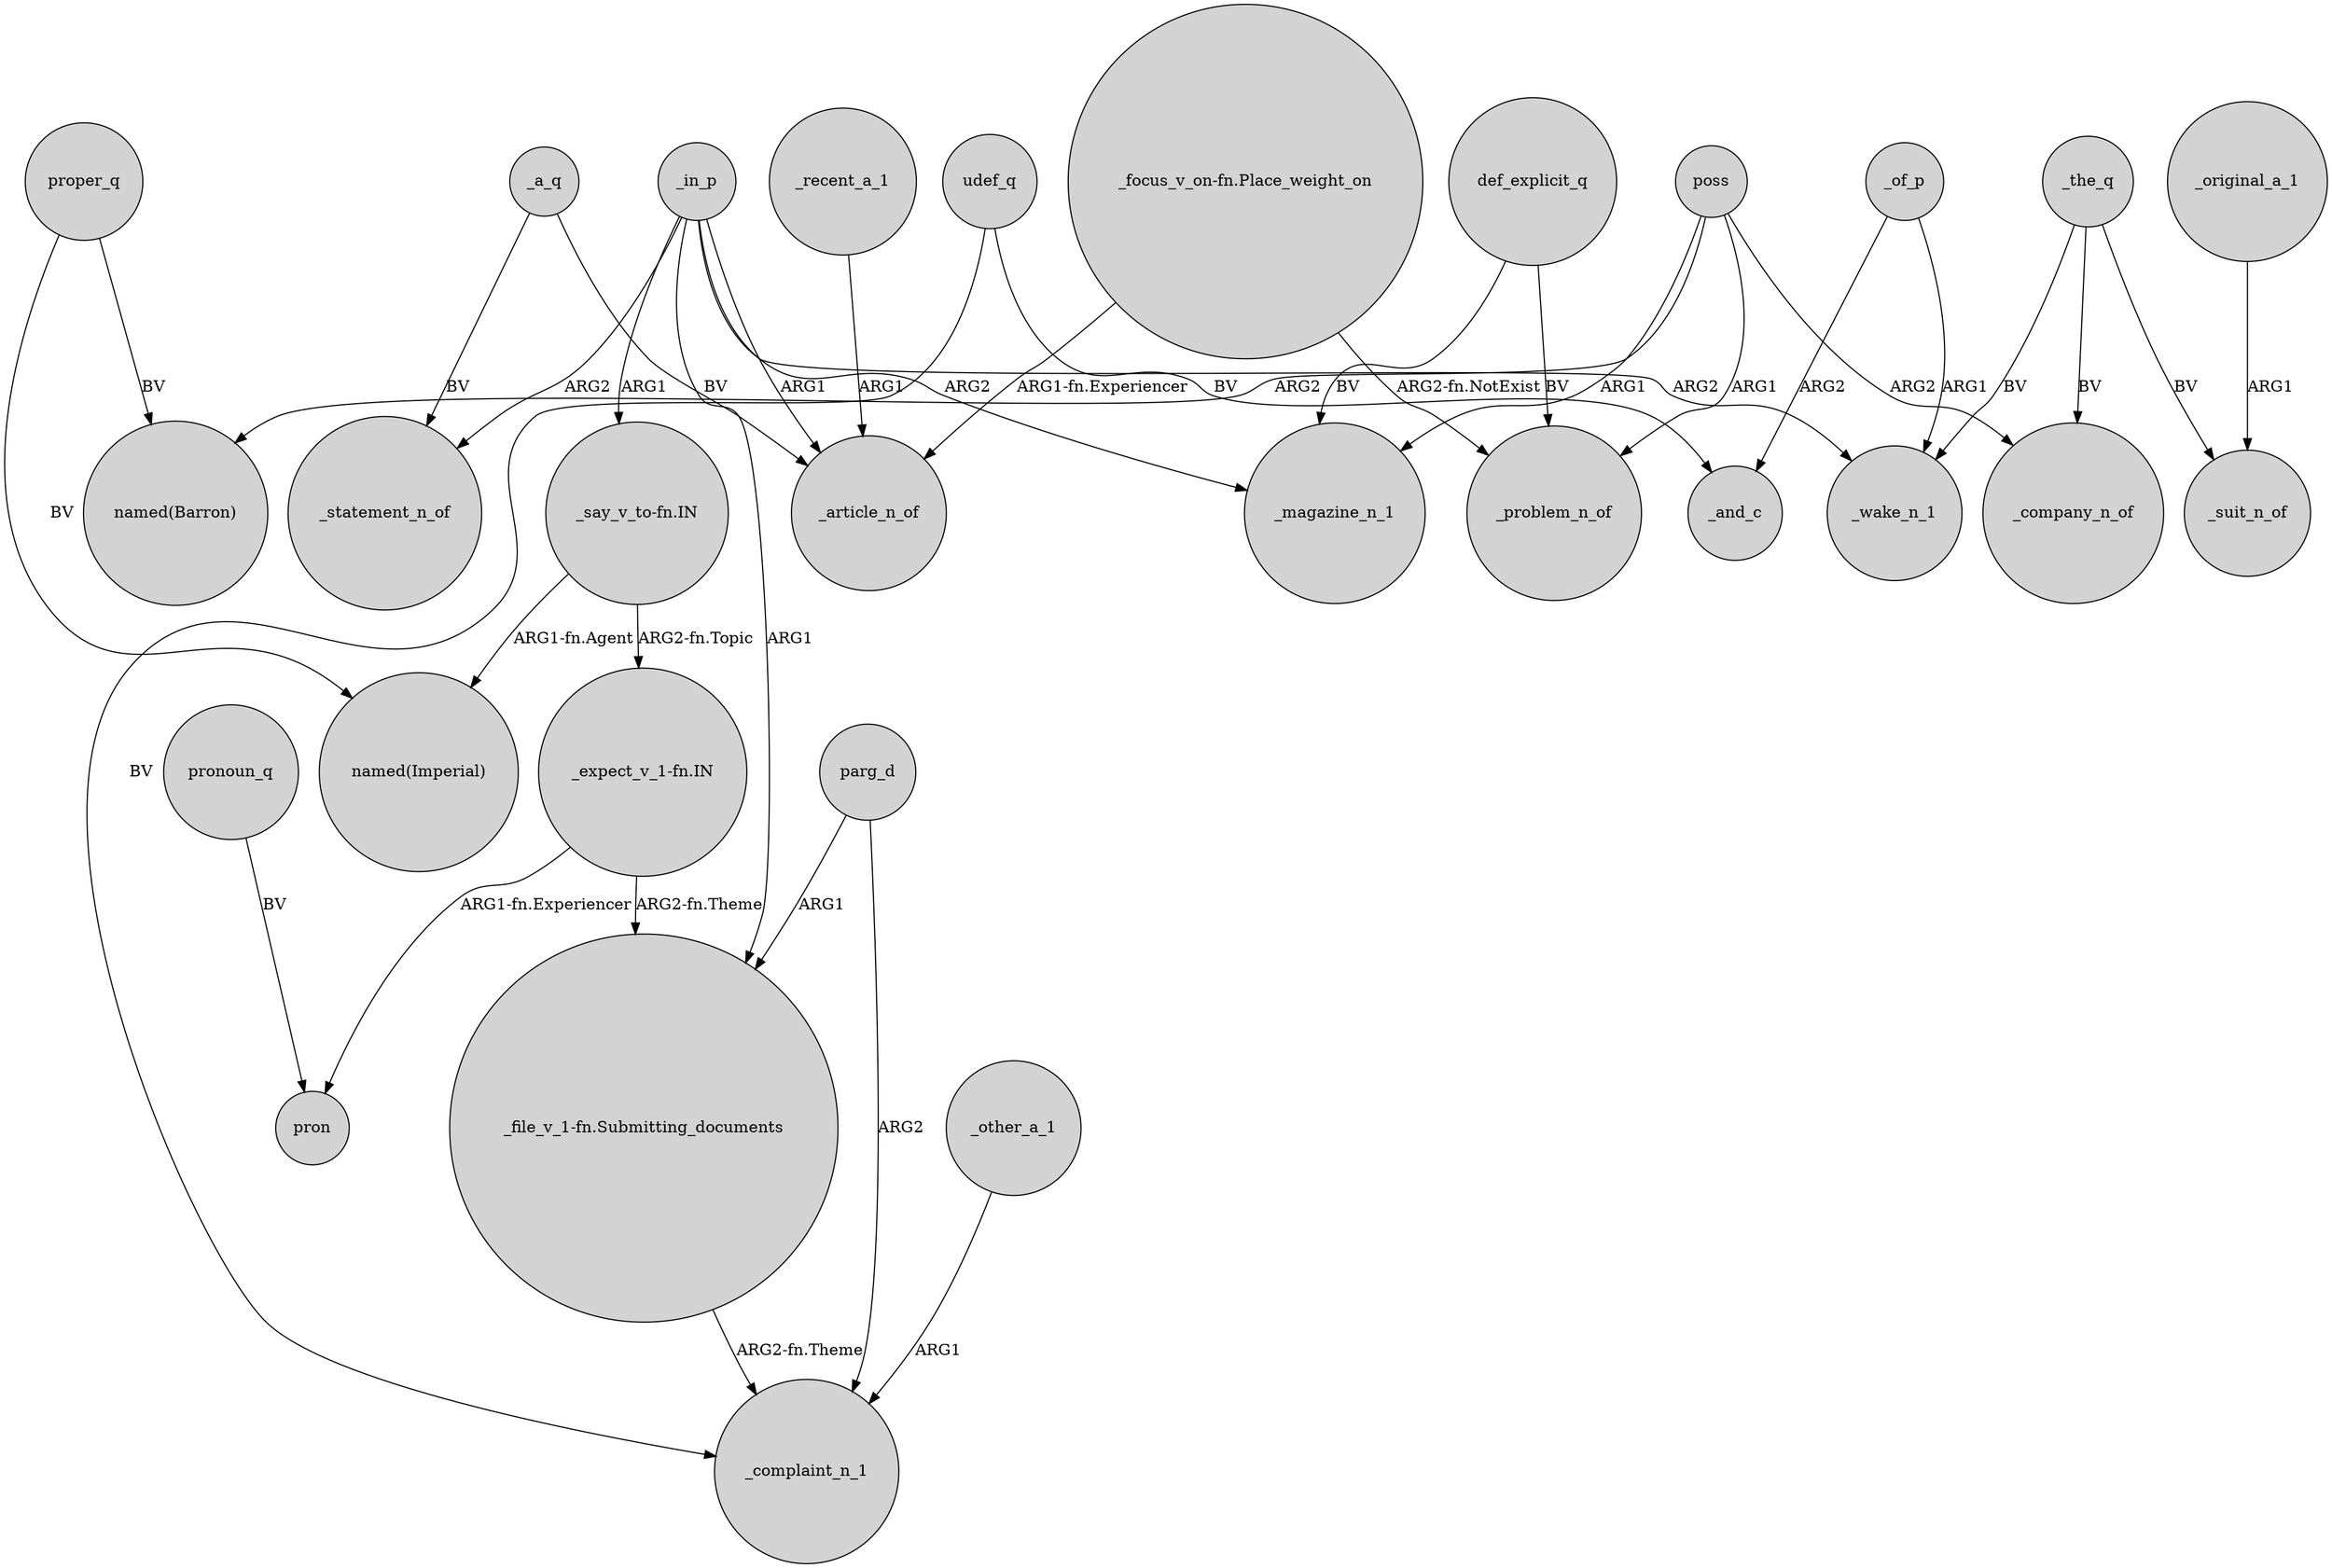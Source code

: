 digraph {
	node [shape=circle style=filled]
	udef_q -> _complaint_n_1 [label=BV]
	"_focus_v_on-fn.Place_weight_on" -> _problem_n_of [label="ARG2-fn.NotExist"]
	proper_q -> "named(Imperial)" [label=BV]
	def_explicit_q -> _magazine_n_1 [label=BV]
	"_focus_v_on-fn.Place_weight_on" -> _article_n_of [label="ARG1-fn.Experiencer"]
	_the_q -> _wake_n_1 [label=BV]
	_in_p -> "_say_v_to-fn.IN" [label=ARG1]
	_a_q -> _article_n_of [label=BV]
	"_expect_v_1-fn.IN" -> "_file_v_1-fn.Submitting_documents" [label="ARG2-fn.Theme"]
	_in_p -> _article_n_of [label=ARG1]
	_the_q -> _suit_n_of [label=BV]
	poss -> _problem_n_of [label=ARG1]
	_original_a_1 -> _suit_n_of [label=ARG1]
	_a_q -> _statement_n_of [label=BV]
	"_file_v_1-fn.Submitting_documents" -> _complaint_n_1 [label="ARG2-fn.Theme"]
	_of_p -> _and_c [label=ARG2]
	parg_d -> "_file_v_1-fn.Submitting_documents" [label=ARG1]
	poss -> "named(Barron)" [label=ARG2]
	_the_q -> _company_n_of [label=BV]
	_in_p -> "_file_v_1-fn.Submitting_documents" [label=ARG1]
	"_say_v_to-fn.IN" -> "named(Imperial)" [label="ARG1-fn.Agent"]
	poss -> _magazine_n_1 [label=ARG1]
	parg_d -> _complaint_n_1 [label=ARG2]
	pronoun_q -> pron [label=BV]
	_recent_a_1 -> _article_n_of [label=ARG1]
	_of_p -> _wake_n_1 [label=ARG1]
	def_explicit_q -> _problem_n_of [label=BV]
	_in_p -> _wake_n_1 [label=ARG2]
	proper_q -> "named(Barron)" [label=BV]
	_other_a_1 -> _complaint_n_1 [label=ARG1]
	_in_p -> _magazine_n_1 [label=ARG2]
	"_expect_v_1-fn.IN" -> pron [label="ARG1-fn.Experiencer"]
	_in_p -> _statement_n_of [label=ARG2]
	"_say_v_to-fn.IN" -> "_expect_v_1-fn.IN" [label="ARG2-fn.Topic"]
	poss -> _company_n_of [label=ARG2]
	udef_q -> _and_c [label=BV]
}
